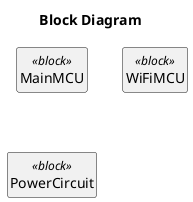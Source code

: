 @startuml

title Block Diagram 

hide circle
hide method
hide empty members

class "MainMCU" as BlockMCU <<block>>{

}
class "WiFiMCU" as BlockWiFi  <<block>>{
}
class "PowerCircuit" as BlockPowerCircuit <<block>>{
}

@enduml
